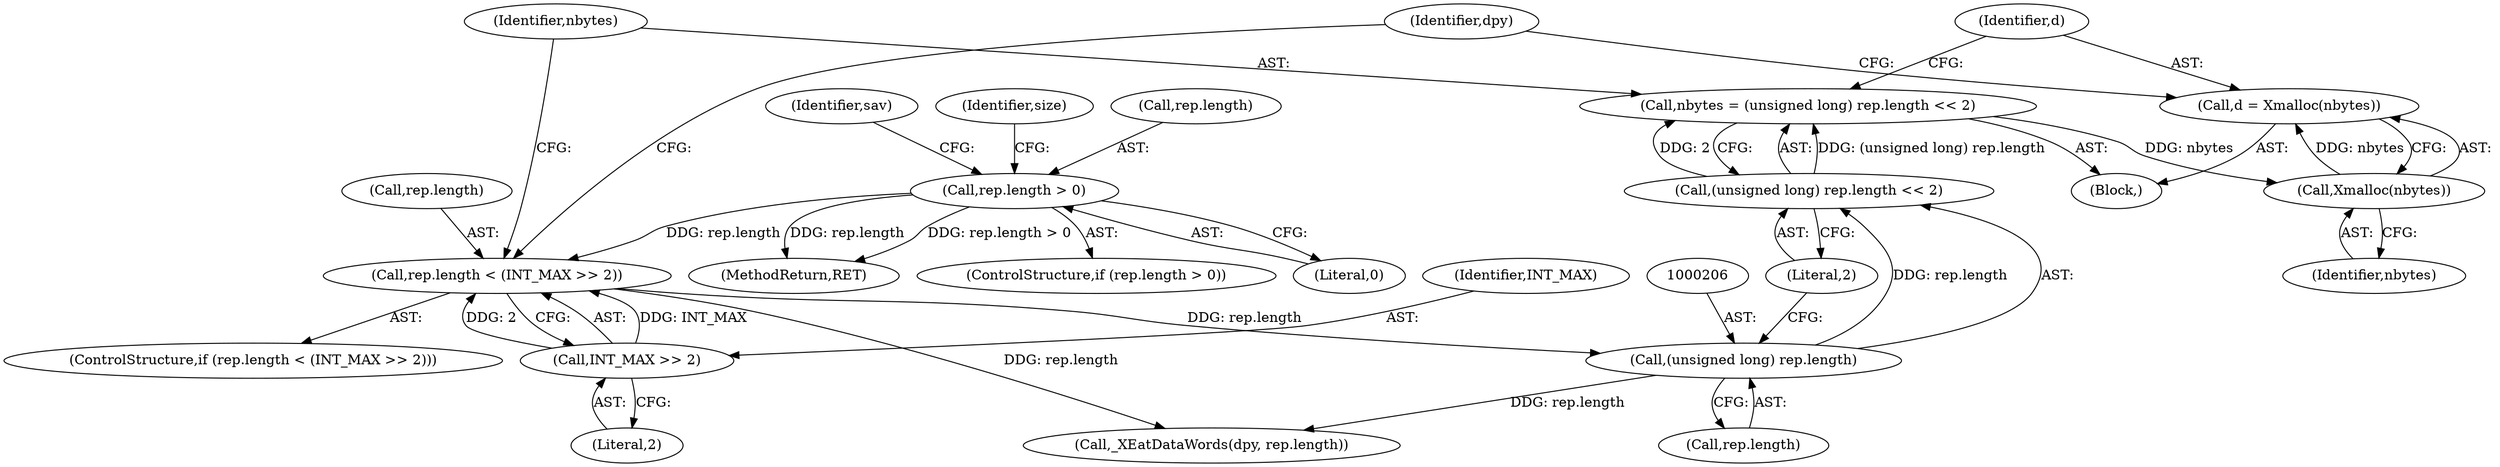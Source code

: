 digraph "0_libXi_19a9cd607de73947fcfb104682f203ffe4e1f4e5_0@pointer" {
"1000211" [label="(Call,d = Xmalloc(nbytes))"];
"1000213" [label="(Call,Xmalloc(nbytes))"];
"1000202" [label="(Call,nbytes = (unsigned long) rep.length << 2)"];
"1000204" [label="(Call,(unsigned long) rep.length << 2)"];
"1000205" [label="(Call,(unsigned long) rep.length)"];
"1000194" [label="(Call,rep.length < (INT_MAX >> 2))"];
"1000182" [label="(Call,rep.length > 0)"];
"1000198" [label="(Call,INT_MAX >> 2)"];
"1000205" [label="(Call,(unsigned long) rep.length)"];
"1000201" [label="(Block,)"];
"1000195" [label="(Call,rep.length)"];
"1000193" [label="(ControlStructure,if (rep.length < (INT_MAX >> 2)))"];
"1000182" [label="(Call,rep.length > 0)"];
"1000203" [label="(Identifier,nbytes)"];
"1000216" [label="(Identifier,dpy)"];
"1000211" [label="(Call,d = Xmalloc(nbytes))"];
"1000202" [label="(Call,nbytes = (unsigned long) rep.length << 2)"];
"1000200" [label="(Literal,2)"];
"1000213" [label="(Call,Xmalloc(nbytes))"];
"1000181" [label="(ControlStructure,if (rep.length > 0))"];
"1000186" [label="(Literal,0)"];
"1000204" [label="(Call,(unsigned long) rep.length << 2)"];
"1000222" [label="(Identifier,sav)"];
"1000212" [label="(Identifier,d)"];
"1000207" [label="(Call,rep.length)"];
"1000215" [label="(Call,_XEatDataWords(dpy, rep.length))"];
"1000199" [label="(Identifier,INT_MAX)"];
"1000198" [label="(Call,INT_MAX >> 2)"];
"1000194" [label="(Call,rep.length < (INT_MAX >> 2))"];
"1000665" [label="(MethodReturn,RET)"];
"1000191" [label="(Identifier,size)"];
"1000210" [label="(Literal,2)"];
"1000183" [label="(Call,rep.length)"];
"1000214" [label="(Identifier,nbytes)"];
"1000211" -> "1000201"  [label="AST: "];
"1000211" -> "1000213"  [label="CFG: "];
"1000212" -> "1000211"  [label="AST: "];
"1000213" -> "1000211"  [label="AST: "];
"1000216" -> "1000211"  [label="CFG: "];
"1000213" -> "1000211"  [label="DDG: nbytes"];
"1000213" -> "1000214"  [label="CFG: "];
"1000214" -> "1000213"  [label="AST: "];
"1000202" -> "1000213"  [label="DDG: nbytes"];
"1000202" -> "1000201"  [label="AST: "];
"1000202" -> "1000204"  [label="CFG: "];
"1000203" -> "1000202"  [label="AST: "];
"1000204" -> "1000202"  [label="AST: "];
"1000212" -> "1000202"  [label="CFG: "];
"1000204" -> "1000202"  [label="DDG: (unsigned long) rep.length"];
"1000204" -> "1000202"  [label="DDG: 2"];
"1000204" -> "1000210"  [label="CFG: "];
"1000205" -> "1000204"  [label="AST: "];
"1000210" -> "1000204"  [label="AST: "];
"1000205" -> "1000204"  [label="DDG: rep.length"];
"1000205" -> "1000207"  [label="CFG: "];
"1000206" -> "1000205"  [label="AST: "];
"1000207" -> "1000205"  [label="AST: "];
"1000210" -> "1000205"  [label="CFG: "];
"1000194" -> "1000205"  [label="DDG: rep.length"];
"1000205" -> "1000215"  [label="DDG: rep.length"];
"1000194" -> "1000193"  [label="AST: "];
"1000194" -> "1000198"  [label="CFG: "];
"1000195" -> "1000194"  [label="AST: "];
"1000198" -> "1000194"  [label="AST: "];
"1000203" -> "1000194"  [label="CFG: "];
"1000216" -> "1000194"  [label="CFG: "];
"1000182" -> "1000194"  [label="DDG: rep.length"];
"1000198" -> "1000194"  [label="DDG: INT_MAX"];
"1000198" -> "1000194"  [label="DDG: 2"];
"1000194" -> "1000215"  [label="DDG: rep.length"];
"1000182" -> "1000181"  [label="AST: "];
"1000182" -> "1000186"  [label="CFG: "];
"1000183" -> "1000182"  [label="AST: "];
"1000186" -> "1000182"  [label="AST: "];
"1000191" -> "1000182"  [label="CFG: "];
"1000222" -> "1000182"  [label="CFG: "];
"1000182" -> "1000665"  [label="DDG: rep.length > 0"];
"1000182" -> "1000665"  [label="DDG: rep.length"];
"1000198" -> "1000200"  [label="CFG: "];
"1000199" -> "1000198"  [label="AST: "];
"1000200" -> "1000198"  [label="AST: "];
}
